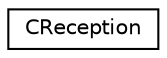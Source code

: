 digraph "Graphical Class Hierarchy"
{
  edge [fontname="Helvetica",fontsize="10",labelfontname="Helvetica",labelfontsize="10"];
  node [fontname="Helvetica",fontsize="10",shape=record];
  rankdir="LR";
  Node0 [label="CReception",height=0.2,width=0.4,color="black", fillcolor="white", style="filled",URL="$class_c_reception.html",tooltip="A class for asynchronous task acceptance from clients. "];
}

